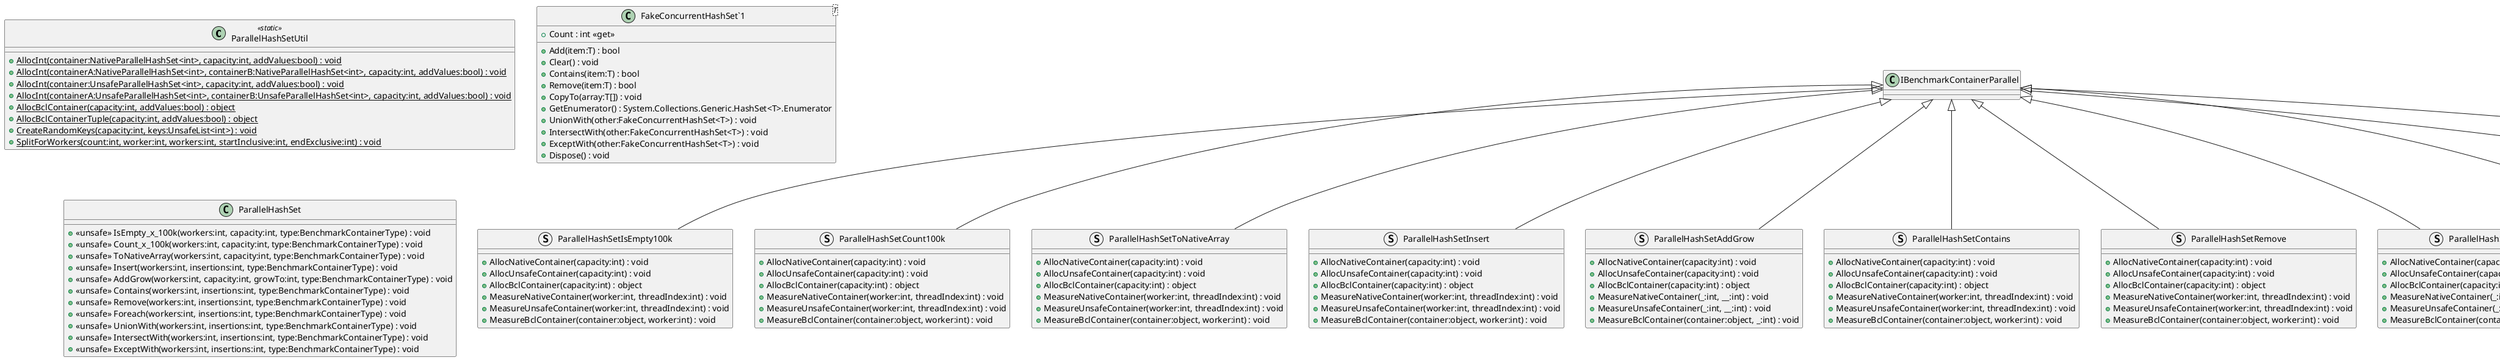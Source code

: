 @startuml
class ParallelHashSetUtil <<static>> {
    {static} + AllocInt(container:NativeParallelHashSet<int>, capacity:int, addValues:bool) : void
    {static} + AllocInt(containerA:NativeParallelHashSet<int>, containerB:NativeParallelHashSet<int>, capacity:int, addValues:bool) : void
    {static} + AllocInt(container:UnsafeParallelHashSet<int>, capacity:int, addValues:bool) : void
    {static} + AllocInt(containerA:UnsafeParallelHashSet<int>, containerB:UnsafeParallelHashSet<int>, capacity:int, addValues:bool) : void
    {static} + AllocBclContainer(capacity:int, addValues:bool) : object
    {static} + AllocBclContainerTuple(capacity:int, addValues:bool) : object
    {static} + CreateRandomKeys(capacity:int, keys:UnsafeList<int>) : void
    {static} + SplitForWorkers(count:int, worker:int, workers:int, startInclusive:int, endExclusive:int) : void
}
class "FakeConcurrentHashSet`1"<T> {
    + Add(item:T) : bool
    + Clear() : void
    + Contains(item:T) : bool
    + Remove(item:T) : bool
    + Count : int <<get>>
    + CopyTo(array:T[]) : void
    + GetEnumerator() : System.Collections.Generic.HashSet<T>.Enumerator
    + UnionWith(other:FakeConcurrentHashSet<T>) : void
    + IntersectWith(other:FakeConcurrentHashSet<T>) : void
    + ExceptWith(other:FakeConcurrentHashSet<T>) : void
    + Dispose() : void
}
struct ParallelHashSetIsEmpty100k {
    + AllocNativeContainer(capacity:int) : void
    + AllocUnsafeContainer(capacity:int) : void
    + AllocBclContainer(capacity:int) : object
    + MeasureNativeContainer(worker:int, threadIndex:int) : void
    + MeasureUnsafeContainer(worker:int, threadIndex:int) : void
    + MeasureBclContainer(container:object, worker:int) : void
}
struct ParallelHashSetCount100k {
    + AllocNativeContainer(capacity:int) : void
    + AllocUnsafeContainer(capacity:int) : void
    + AllocBclContainer(capacity:int) : object
    + MeasureNativeContainer(worker:int, threadIndex:int) : void
    + MeasureUnsafeContainer(worker:int, threadIndex:int) : void
    + MeasureBclContainer(container:object, worker:int) : void
}
struct ParallelHashSetToNativeArray {
    + AllocNativeContainer(capacity:int) : void
    + AllocUnsafeContainer(capacity:int) : void
    + AllocBclContainer(capacity:int) : object
    + MeasureNativeContainer(worker:int, threadIndex:int) : void
    + MeasureUnsafeContainer(worker:int, threadIndex:int) : void
    + MeasureBclContainer(container:object, worker:int) : void
}
struct ParallelHashSetInsert {
    + AllocNativeContainer(capacity:int) : void
    + AllocUnsafeContainer(capacity:int) : void
    + AllocBclContainer(capacity:int) : object
    + MeasureNativeContainer(worker:int, threadIndex:int) : void
    + MeasureUnsafeContainer(worker:int, threadIndex:int) : void
    + MeasureBclContainer(container:object, worker:int) : void
}
struct ParallelHashSetAddGrow {
    + AllocNativeContainer(capacity:int) : void
    + AllocUnsafeContainer(capacity:int) : void
    + AllocBclContainer(capacity:int) : object
    + MeasureNativeContainer(_:int, __:int) : void
    + MeasureUnsafeContainer(_:int, __:int) : void
    + MeasureBclContainer(container:object, _:int) : void
}
struct ParallelHashSetContains {
    + AllocNativeContainer(capacity:int) : void
    + AllocUnsafeContainer(capacity:int) : void
    + AllocBclContainer(capacity:int) : object
    + MeasureNativeContainer(worker:int, threadIndex:int) : void
    + MeasureUnsafeContainer(worker:int, threadIndex:int) : void
    + MeasureBclContainer(container:object, worker:int) : void
}
struct ParallelHashSetRemove {
    + AllocNativeContainer(capacity:int) : void
    + AllocUnsafeContainer(capacity:int) : void
    + AllocBclContainer(capacity:int) : object
    + MeasureNativeContainer(worker:int, threadIndex:int) : void
    + MeasureUnsafeContainer(worker:int, threadIndex:int) : void
    + MeasureBclContainer(container:object, worker:int) : void
}
struct ParallelHashSetForEach {
    + AllocNativeContainer(capacity:int) : void
    + AllocUnsafeContainer(capacity:int) : void
    + AllocBclContainer(capacity:int) : object
    + MeasureNativeContainer(_:int, __:int) : void
    + MeasureUnsafeContainer(_:int, __:int) : void
    + MeasureBclContainer(container:object, _:int) : void
}
struct ParallelHashSetUnionWith {
    + total : int
    + AllocNativeContainer(capacity:int) : void
    + AllocUnsafeContainer(capacity:int) : void
    + AllocBclContainer(capacity:int) : object
    + MeasureNativeContainer(_:int, __:int) : void
    + MeasureUnsafeContainer(_:int, __:int) : void
    + MeasureBclContainer(container:object, _:int) : void
}
struct ParallelHashSetIntersectWith {
    + total : int
    + AllocNativeContainer(capacity:int) : void
    + AllocUnsafeContainer(capacity:int) : void
    + AllocBclContainer(capacity:int) : object
    + MeasureNativeContainer(_:int, __:int) : void
    + MeasureUnsafeContainer(_:int, __:int) : void
    + MeasureBclContainer(container:object, _:int) : void
}
struct ParallelHashSetExceptWith {
    + total : int
    + AllocNativeContainer(capacity:int) : void
    + AllocUnsafeContainer(capacity:int) : void
    + AllocBclContainer(capacity:int) : object
    + MeasureNativeContainer(_:int, __:int) : void
    + MeasureUnsafeContainer(_:int, __:int) : void
    + MeasureBclContainer(container:object, _:int) : void
}
class ParallelHashSet {
    + <<unsafe>> IsEmpty_x_100k(workers:int, capacity:int, type:BenchmarkContainerType) : void
    + <<unsafe>> Count_x_100k(workers:int, capacity:int, type:BenchmarkContainerType) : void
    + <<unsafe>> ToNativeArray(workers:int, capacity:int, type:BenchmarkContainerType) : void
    + <<unsafe>> Insert(workers:int, insertions:int, type:BenchmarkContainerType) : void
    + <<unsafe>> AddGrow(workers:int, capacity:int, growTo:int, type:BenchmarkContainerType) : void
    + <<unsafe>> Contains(workers:int, insertions:int, type:BenchmarkContainerType) : void
    + <<unsafe>> Remove(workers:int, insertions:int, type:BenchmarkContainerType) : void
    + <<unsafe>> Foreach(workers:int, insertions:int, type:BenchmarkContainerType) : void
    + <<unsafe>> UnionWith(workers:int, insertions:int, type:BenchmarkContainerType) : void
    + <<unsafe>> IntersectWith(workers:int, insertions:int, type:BenchmarkContainerType) : void
    + <<unsafe>> ExceptWith(workers:int, insertions:int, type:BenchmarkContainerType) : void
}
IBenchmarkContainerParallel <|-- ParallelHashSetIsEmpty100k
IBenchmarkContainerParallel <|-- ParallelHashSetCount100k
IBenchmarkContainerParallel <|-- ParallelHashSetToNativeArray
IBenchmarkContainerParallel <|-- ParallelHashSetInsert
IBenchmarkContainerParallel <|-- ParallelHashSetAddGrow
IBenchmarkContainerParallel <|-- ParallelHashSetContains
IBenchmarkContainerParallel <|-- ParallelHashSetRemove
IBenchmarkContainerParallel <|-- ParallelHashSetForEach
IBenchmarkContainerParallel <|-- ParallelHashSetUnionWith
IBenchmarkContainerParallel <|-- ParallelHashSetIntersectWith
IBenchmarkContainerParallel <|-- ParallelHashSetExceptWith
@enduml
